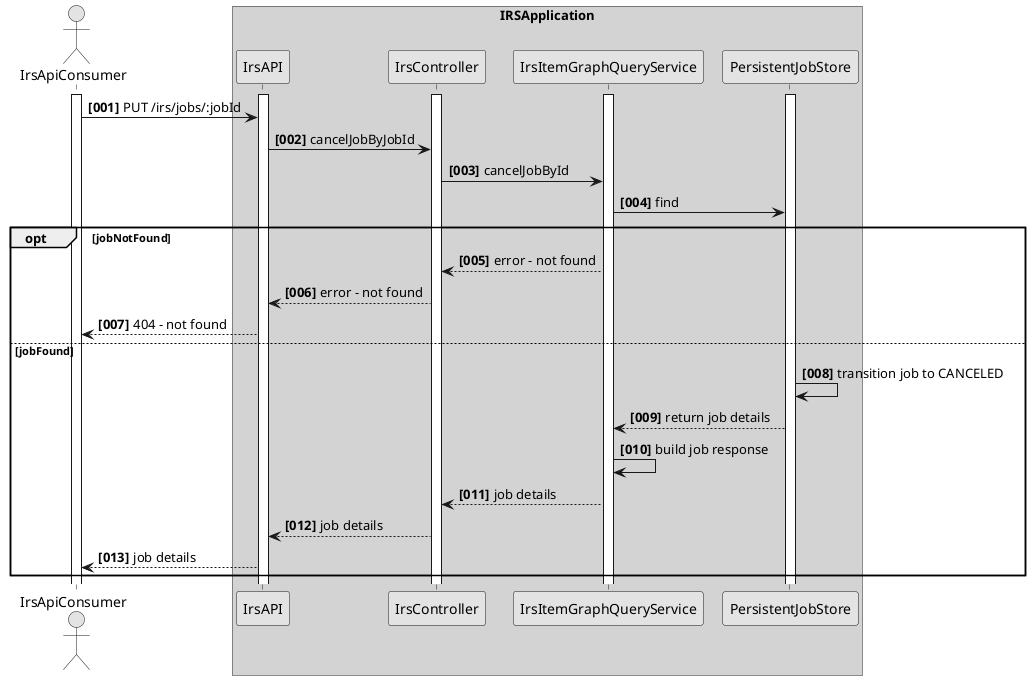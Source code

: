 @startuml
skinparam monochrome true
skinparam shadowing false
autonumber "<b>[000]"

actor IrsApiConsumer
activate IrsApiConsumer


box "IRSApplication" #LightGrey
participant IrsAPI
activate IrsAPI
participant IrsController
activate IrsController
participant IrsItemGraphQueryService
activate IrsItemGraphQueryService
participant PersistentJobStore
activate PersistentJobStore

IrsApiConsumer -> IrsAPI : PUT /irs/jobs/:jobId
IrsAPI -> IrsController :  cancelJobByJobId
IrsController -> IrsItemGraphQueryService :  cancelJobById
IrsItemGraphQueryService -> PersistentJobStore: find
opt jobNotFound
    IrsController <-- IrsItemGraphQueryService : error - not found
    IrsAPI <-- IrsController : error - not found
    IrsApiConsumer <-- IrsAPI : 404 - not found
else jobFound
    PersistentJobStore -> PersistentJobStore: transition job to CANCELED
    IrsItemGraphQueryService <-- PersistentJobStore: return job details
    IrsItemGraphQueryService -> IrsItemGraphQueryService : build job response
    IrsController <-- IrsItemGraphQueryService : job details
    IrsAPI <-- IrsController : job details
    IrsApiConsumer <-- IrsAPI : job details
end opt


@enduml